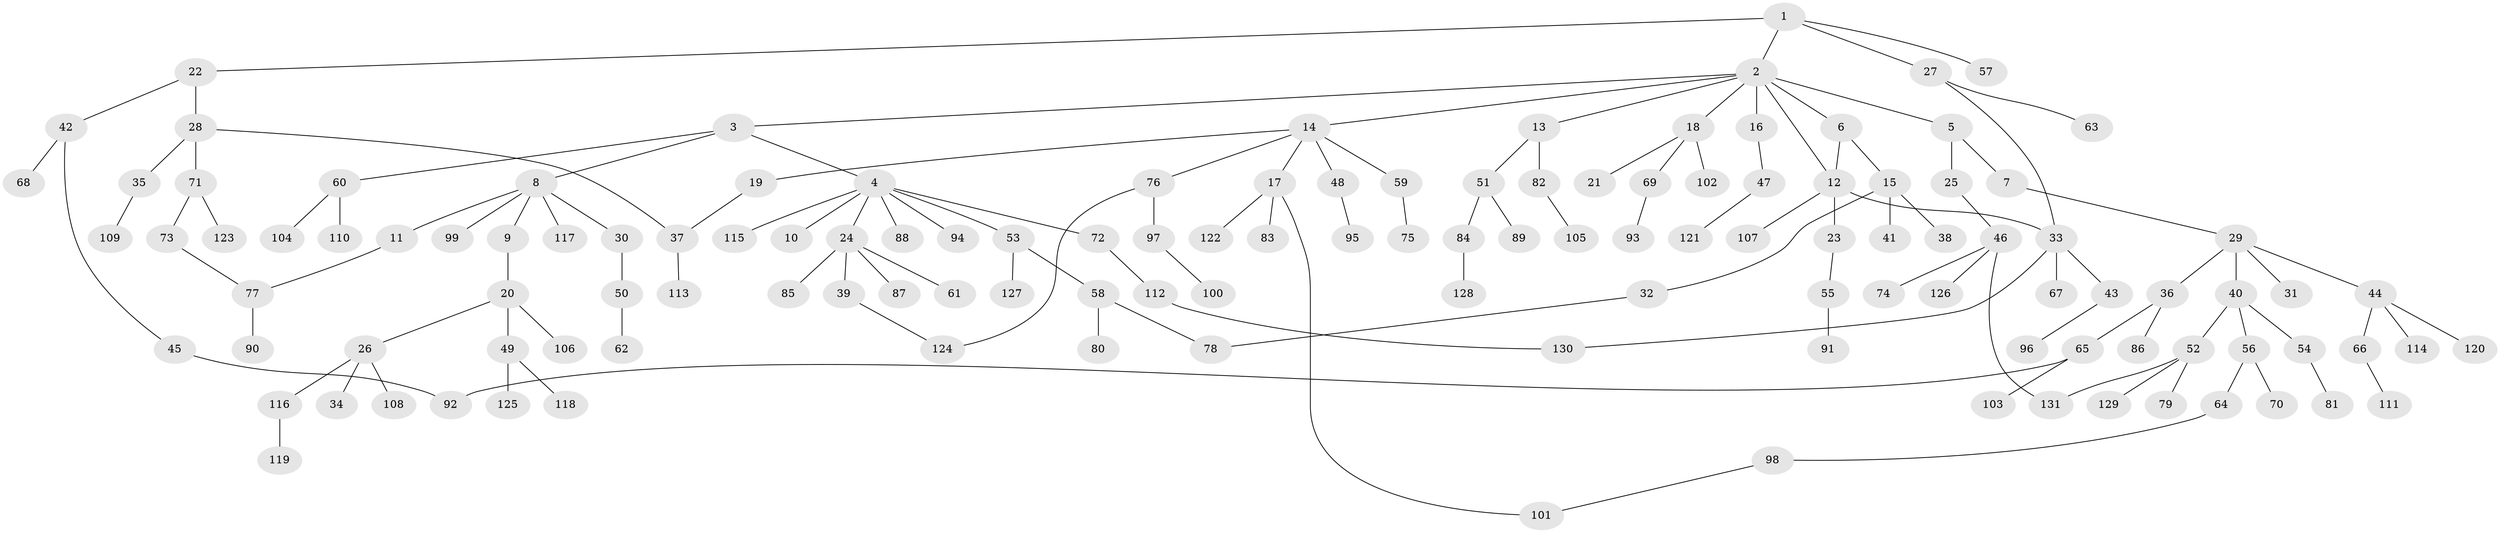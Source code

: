 // Generated by graph-tools (version 1.1) at 2025/42/03/09/25 04:42:07]
// undirected, 131 vertices, 140 edges
graph export_dot {
graph [start="1"]
  node [color=gray90,style=filled];
  1;
  2;
  3;
  4;
  5;
  6;
  7;
  8;
  9;
  10;
  11;
  12;
  13;
  14;
  15;
  16;
  17;
  18;
  19;
  20;
  21;
  22;
  23;
  24;
  25;
  26;
  27;
  28;
  29;
  30;
  31;
  32;
  33;
  34;
  35;
  36;
  37;
  38;
  39;
  40;
  41;
  42;
  43;
  44;
  45;
  46;
  47;
  48;
  49;
  50;
  51;
  52;
  53;
  54;
  55;
  56;
  57;
  58;
  59;
  60;
  61;
  62;
  63;
  64;
  65;
  66;
  67;
  68;
  69;
  70;
  71;
  72;
  73;
  74;
  75;
  76;
  77;
  78;
  79;
  80;
  81;
  82;
  83;
  84;
  85;
  86;
  87;
  88;
  89;
  90;
  91;
  92;
  93;
  94;
  95;
  96;
  97;
  98;
  99;
  100;
  101;
  102;
  103;
  104;
  105;
  106;
  107;
  108;
  109;
  110;
  111;
  112;
  113;
  114;
  115;
  116;
  117;
  118;
  119;
  120;
  121;
  122;
  123;
  124;
  125;
  126;
  127;
  128;
  129;
  130;
  131;
  1 -- 2;
  1 -- 22;
  1 -- 27;
  1 -- 57;
  2 -- 3;
  2 -- 5;
  2 -- 6;
  2 -- 13;
  2 -- 14;
  2 -- 16;
  2 -- 18;
  2 -- 12;
  3 -- 4;
  3 -- 8;
  3 -- 60;
  4 -- 10;
  4 -- 24;
  4 -- 53;
  4 -- 72;
  4 -- 88;
  4 -- 94;
  4 -- 115;
  5 -- 7;
  5 -- 25;
  6 -- 12;
  6 -- 15;
  7 -- 29;
  8 -- 9;
  8 -- 11;
  8 -- 30;
  8 -- 99;
  8 -- 117;
  9 -- 20;
  11 -- 77;
  12 -- 23;
  12 -- 33;
  12 -- 107;
  13 -- 51;
  13 -- 82;
  14 -- 17;
  14 -- 19;
  14 -- 48;
  14 -- 59;
  14 -- 76;
  15 -- 32;
  15 -- 38;
  15 -- 41;
  16 -- 47;
  17 -- 83;
  17 -- 101;
  17 -- 122;
  18 -- 21;
  18 -- 69;
  18 -- 102;
  19 -- 37;
  20 -- 26;
  20 -- 49;
  20 -- 106;
  22 -- 28;
  22 -- 42;
  23 -- 55;
  24 -- 39;
  24 -- 61;
  24 -- 85;
  24 -- 87;
  25 -- 46;
  26 -- 34;
  26 -- 108;
  26 -- 116;
  27 -- 63;
  27 -- 33;
  28 -- 35;
  28 -- 71;
  28 -- 37;
  29 -- 31;
  29 -- 36;
  29 -- 40;
  29 -- 44;
  30 -- 50;
  32 -- 78;
  33 -- 43;
  33 -- 67;
  33 -- 130;
  35 -- 109;
  36 -- 65;
  36 -- 86;
  37 -- 113;
  39 -- 124;
  40 -- 52;
  40 -- 54;
  40 -- 56;
  42 -- 45;
  42 -- 68;
  43 -- 96;
  44 -- 66;
  44 -- 114;
  44 -- 120;
  45 -- 92;
  46 -- 74;
  46 -- 126;
  46 -- 131;
  47 -- 121;
  48 -- 95;
  49 -- 118;
  49 -- 125;
  50 -- 62;
  51 -- 84;
  51 -- 89;
  52 -- 79;
  52 -- 129;
  52 -- 131;
  53 -- 58;
  53 -- 127;
  54 -- 81;
  55 -- 91;
  56 -- 64;
  56 -- 70;
  58 -- 80;
  58 -- 78;
  59 -- 75;
  60 -- 104;
  60 -- 110;
  64 -- 98;
  65 -- 103;
  65 -- 92;
  66 -- 111;
  69 -- 93;
  71 -- 73;
  71 -- 123;
  72 -- 112;
  73 -- 77;
  76 -- 97;
  76 -- 124;
  77 -- 90;
  82 -- 105;
  84 -- 128;
  97 -- 100;
  98 -- 101;
  112 -- 130;
  116 -- 119;
}
